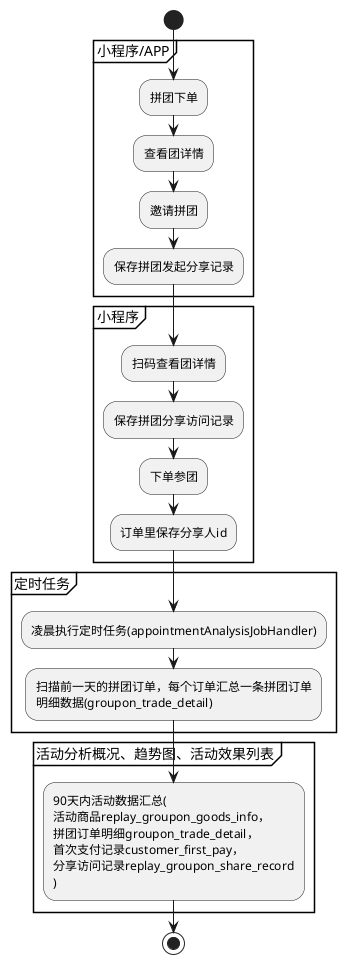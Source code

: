 @startuml
start
partition 小程序/APP {
        :拼团下单;
        :查看团详情;
        :邀请拼团;
        :保存拼团发起分享记录;
}
partition 小程序 {
        :扫码查看团详情;
        :保存拼团分享访问记录;
        :下单参团;
        :订单里保存分享人id;
}
partition 定时任务 {
        :凌晨执行定时任务(appointmentAnalysisJobHandler);
        :扫描前一天的拼团订单，每个订单汇总一条拼团订单\n明细数据(groupon_trade_detail);
}
partition 活动分析概况、趋势图、活动效果列表 {
        :90天内活动数据汇总(\n活动商品replay_groupon_goods_info，\n拼团订单明细groupon_trade_detail，\n首次支付记录customer_first_pay，\n分享访问记录replay_groupon_share_record\n);
}
stop
@enduml
